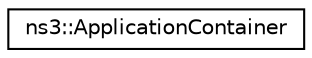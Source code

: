 digraph "Graphical Class Hierarchy"
{
 // LATEX_PDF_SIZE
  edge [fontname="Helvetica",fontsize="10",labelfontname="Helvetica",labelfontsize="10"];
  node [fontname="Helvetica",fontsize="10",shape=record];
  rankdir="LR";
  Node0 [label="ns3::ApplicationContainer",height=0.2,width=0.4,color="black", fillcolor="white", style="filled",URL="$classns3_1_1_application_container.html",tooltip="holds a vector of ns3::Application pointers."];
}
